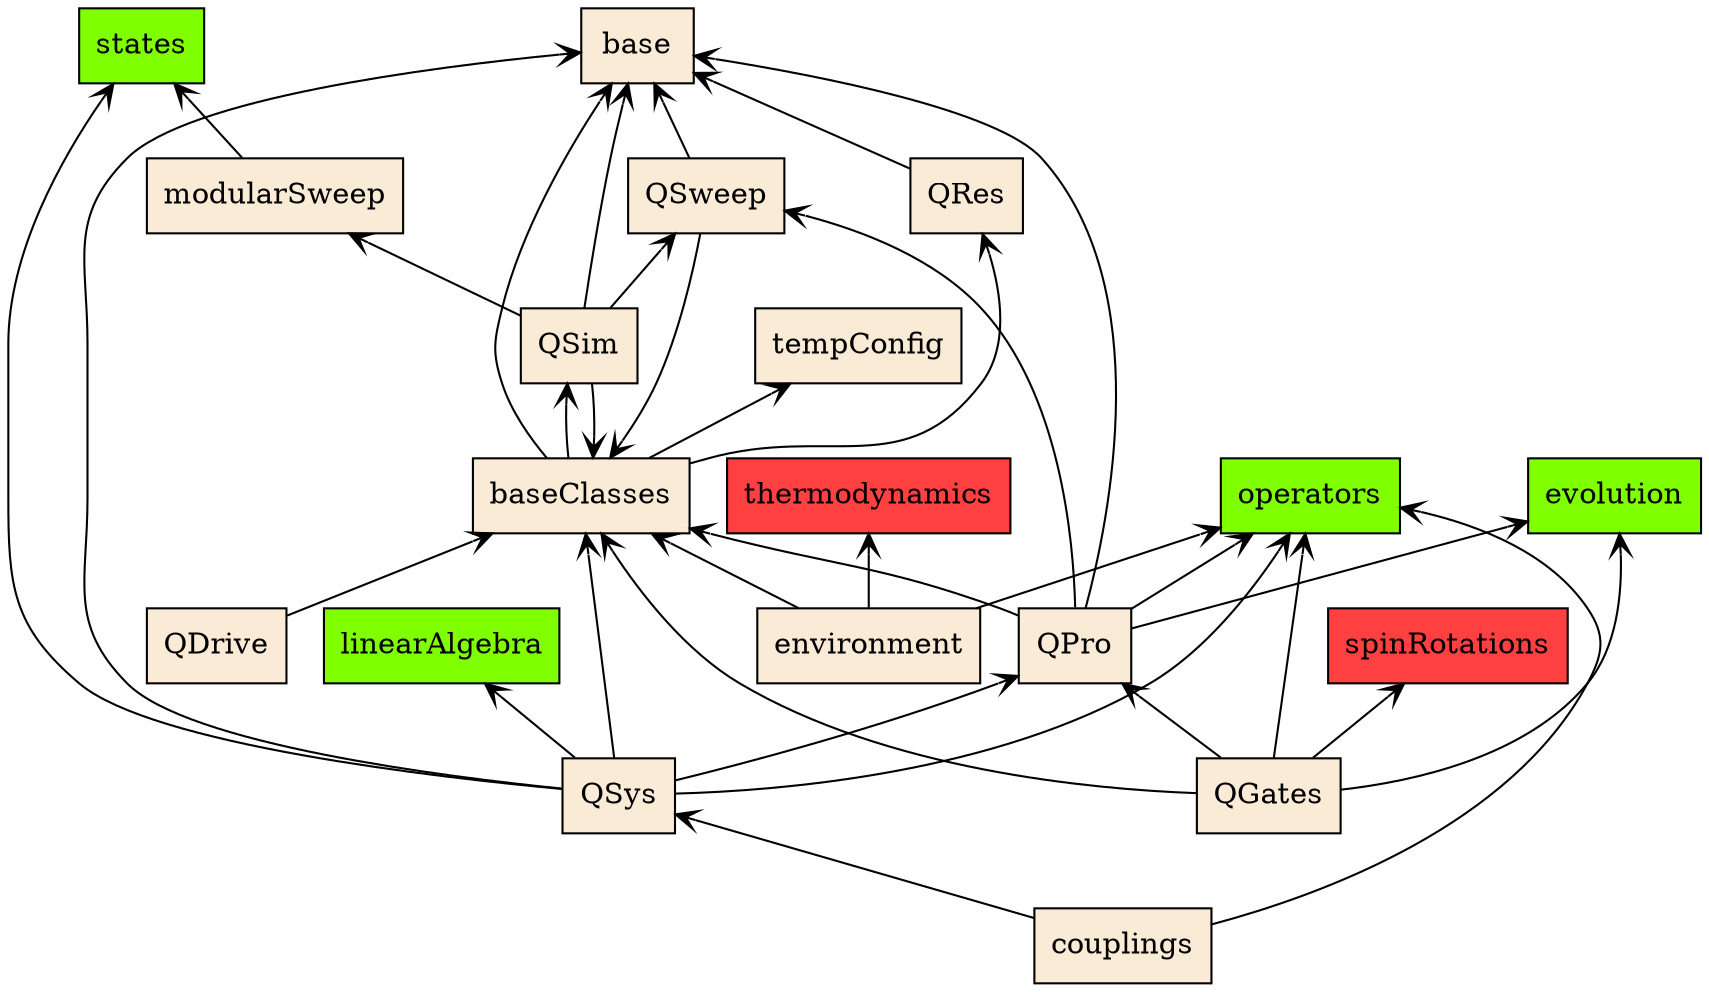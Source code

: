 digraph "packages_quanguru" {
graph [ dpi=300 ];
rankdir=BT
charset="utf-8"

/*
 * Import structure of classes modules, arrowhead points to the imported module from the one importing it.
 * Classes also imports modules from QuantumToolbox, and I distinguish the classes modules from QuantumToolbox with the
 * node colours.
 *
 * import of QuantumToolbox are omitted here.
 */

// modules are represented as the nodes of the graph, and the node colour distinguishes classes and QuantumToolbox

// classes modules
"base" [color="black", label="base", shape="box", style="filled", fillcolor=antiquewhite];
"baseClasses" [color="black", label="baseClasses", shape="box", style="filled", fillcolor=antiquewhite];
"QSys" [color="black", label="QSys", shape="box", style="filled", fillcolor=antiquewhite];
"QSim" [color="black", label="QSim", shape="box", style="filled", fillcolor=antiquewhite];
"QSweep" [color="black", label="QSweep", shape="box", style="filled", fillcolor=antiquewhite];
"QRes" [color="black", label="QRes", shape="box", style="filled", fillcolor=antiquewhite];
"QPro" [color="black", label="QPro", shape="box", style="filled", fillcolor=antiquewhite];
"QGates" [color="black", label="QGates", shape="box", style="filled", fillcolor=antiquewhite];
"QDrive" [color="black", label="QDrive", shape="box", style="filled", fillcolor=antiquewhite];
"environment" [color="black", label="environment", shape="box", style="filled", fillcolor=antiquewhite];
"modularSweep" [color="black", label="modularSweep", shape="box", style="filled", fillcolor=antiquewhite];
"couplings" [color="black", label="couplings", shape="box", style="filled", fillcolor=antiquewhite];
"tempConfig" [color="black", label="tempConfig", shape="box", style="filled", fillcolor=antiquewhite];

// QuantumToolbox modules
"linearAlgebra" [color="black", label="linearAlgebra", shape="box", style="filled", fillcolor=chartreuse];
"operators" [color="black", label="operators", shape="box", style="filled", fillcolor=chartreuse];
"states" [color="black", label="states", shape="box", style="filled", fillcolor=chartreuse];
"evolution" [color="black", label="evolution", shape="box", style="filled", fillcolor=chartreuse];
"spinRotations" [color="black", label="spinRotations", shape="box", style="filled", fillcolor=brown1];
"thermodynamics" [color="black", label="thermodynamics", shape="box", style="filled", fillcolor=brown1];



// graph edges
"baseClasses" -> "base" [arrowhead="open", arrowtail="none"];
"baseClasses" -> "QSim" [arrowhead="open", arrowtail="none"];
"baseClasses" -> "QRes" [arrowhead="open", arrowtail="none"];
"baseClasses" -> "tempConfig" [arrowhead="open", arrowtail="none"];
"QSys" -> "base" [arrowhead="open", arrowtail="none"];
"QSys" -> "baseClasses" [arrowhead="open", arrowtail="none"];
"QSys" -> "QPro" [arrowhead="open", arrowtail="none"];
"QSys" -> "linearAlgebra" [arrowhead="open", arrowtail="none"];
"QSys" -> "operators" [arrowhead="open", arrowtail="none"];
"QSys" -> "states" [arrowhead="open", arrowtail="none"];
"QSim" -> "base" [arrowhead="open", arrowtail="none"];
"QSim" -> "baseClasses" [arrowhead="open", arrowtail="none"];
"QSim" -> "QSweep" [arrowhead="open", arrowtail="none"];
"QSim" -> "modularSweep" [arrowhead="open", arrowtail="none"];
"QSweep" -> "base" [arrowhead="open", arrowtail="none"];
"QSweep" -> "baseClasses" [arrowhead="open", arrowtail="none"];
"QRes" -> "base" [arrowhead="open", arrowtail="none"];
"QPro" -> "base" [arrowhead="open", arrowtail="none"];
"QPro" -> "baseClasses" [arrowhead="open", arrowtail="none"];
"QPro" -> "QSweep" [arrowhead="open", arrowtail="none"];
"QPro" -> "operators" [arrowhead="open", arrowtail="none"];
"QPro" -> "evolution" [arrowhead="open", arrowtail="none"];
"QGates" -> "baseClasses" [arrowhead="open", arrowtail="none"];
"QGates" -> "QPro" [arrowhead="open", arrowtail="none"];
"QGates" -> "operators" [arrowhead="open", arrowtail="none"];
"QGates" -> "evolution" [arrowhead="open", arrowtail="none"];
"QGates" -> "spinRotations" [arrowhead="open", arrowtail="none"];
"QDrive" -> "baseClasses" [arrowhead="open", arrowtail="none"];
"environment" -> "baseClasses" [arrowhead="open", arrowtail="none"];
"environment" -> "operators" [arrowhead="open", arrowtail="none"];
"environment" -> "thermodynamics" [arrowhead="open", arrowtail="none"];
"modularSweep" -> "states" [arrowhead="open", arrowtail="none"];
"couplings" -> "QSys" [arrowhead="open", arrowtail="none"];
"couplings" -> "operators" [arrowhead="open", arrowtail="none"];
}
